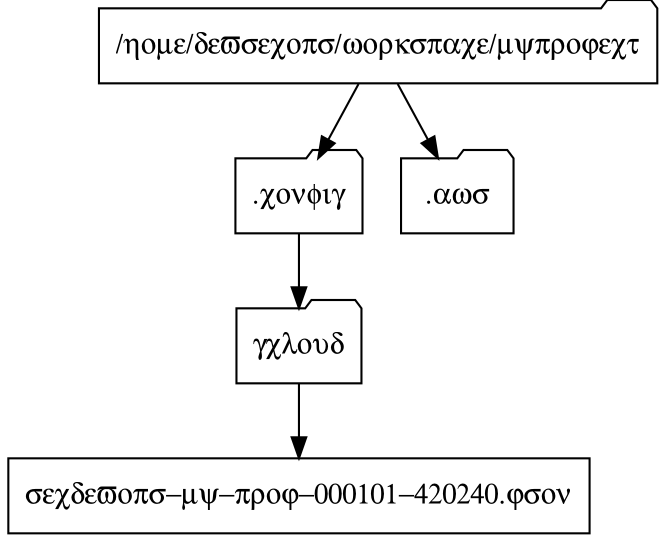 digraph infra {
    size="8,4";
    node [fontname="Helvetica" fontsize=14 shape=box];
    edge [fontname="Symbol" fontsize=10];

    devsecops [shape=folder fontname="Symbol" label="/home/devsecops/workspace/myproject"];
    dotcfg [shape=folder fontname="Symbol" label=".config"];
    gcloud [shape=folder fontname="Symbol" label="gcloud"];
    sdo [fontname="Symbol" label="secdevops-my-proj-000101-420240.json"];
    aws [shape=folder fontname="Symbol" label=".aws"];

    devsecops -> dotcfg;
    dotcfg -> gcloud;
    gcloud -> sdo;
    devsecops -> aws;
}
